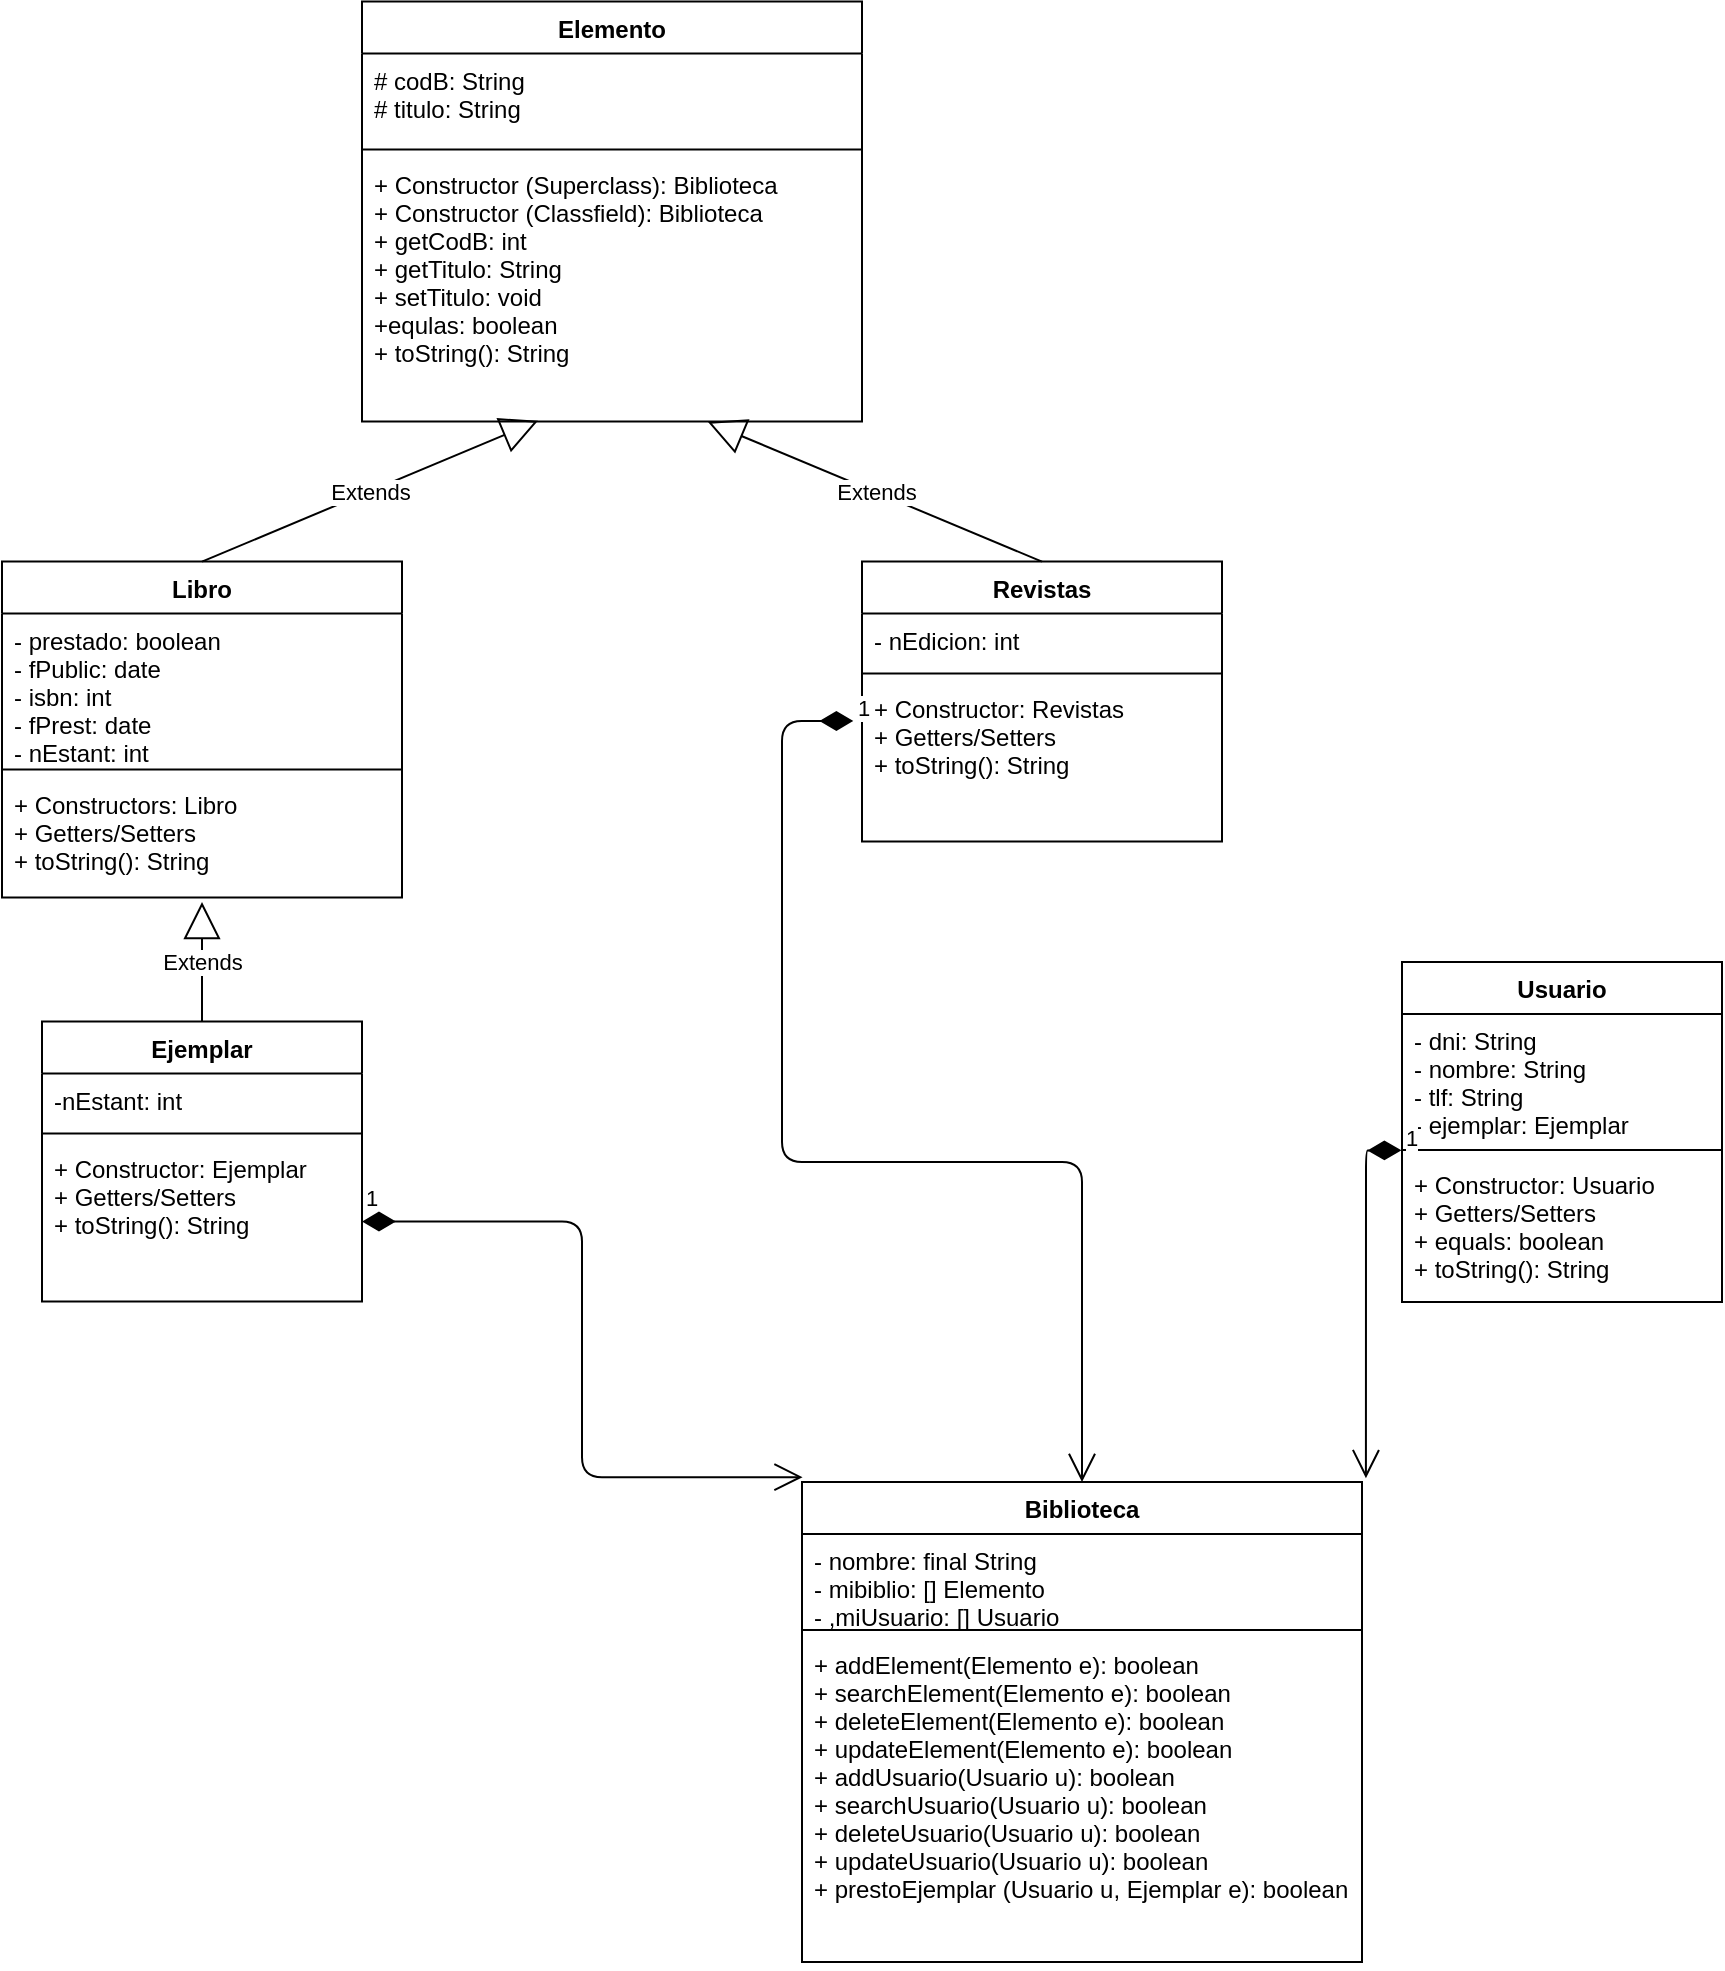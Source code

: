 <mxfile version="12.1.3" type="device" pages="1"><diagram id="5WnOVePmZddIAQsExkWG" name="Page-1"><mxGraphModel dx="-242" dy="331" grid="1" gridSize="10" guides="1" tooltips="1" connect="1" arrows="1" fold="1" page="1" pageScale="1" pageWidth="827" pageHeight="1169" math="0" shadow="0"><root><mxCell id="0"/><mxCell id="1" parent="0"/><mxCell id="8RwlWsYxjmbHAxBsFyPk-1" value="Elemento" style="swimlane;fontStyle=1;align=center;verticalAlign=top;childLayout=stackLayout;horizontal=1;startSize=26;horizontalStack=0;resizeParent=1;resizeParentMax=0;resizeLast=0;collapsible=1;marginBottom=0;" parent="1" vertex="1"><mxGeometry x="1410" y="539.8" width="250" height="210" as="geometry"/></mxCell><mxCell id="8RwlWsYxjmbHAxBsFyPk-2" value="# codB: String&#10;# titulo: String" style="text;strokeColor=none;fillColor=none;align=left;verticalAlign=top;spacingLeft=4;spacingRight=4;overflow=hidden;rotatable=0;points=[[0,0.5],[1,0.5]];portConstraint=eastwest;" parent="8RwlWsYxjmbHAxBsFyPk-1" vertex="1"><mxGeometry y="26" width="250" height="44" as="geometry"/></mxCell><mxCell id="8RwlWsYxjmbHAxBsFyPk-3" value="" style="line;strokeWidth=1;fillColor=none;align=left;verticalAlign=middle;spacingTop=-1;spacingLeft=3;spacingRight=3;rotatable=0;labelPosition=right;points=[];portConstraint=eastwest;" parent="8RwlWsYxjmbHAxBsFyPk-1" vertex="1"><mxGeometry y="70" width="250" height="8" as="geometry"/></mxCell><mxCell id="8RwlWsYxjmbHAxBsFyPk-4" value="+ Constructor (Superclass): Biblioteca&#10;+ Constructor (Classfield): Biblioteca&#10;+ getCodB: int&#10;+ getTitulo: String&#10;+ setTitulo: void&#10;+equlas: boolean&#10;+ toString(): String" style="text;strokeColor=none;fillColor=none;align=left;verticalAlign=top;spacingLeft=4;spacingRight=4;overflow=hidden;rotatable=0;points=[[0,0.5],[1,0.5]];portConstraint=eastwest;" parent="8RwlWsYxjmbHAxBsFyPk-1" vertex="1"><mxGeometry y="78" width="250" height="132" as="geometry"/></mxCell><mxCell id="8RwlWsYxjmbHAxBsFyPk-5" value="Libro" style="swimlane;fontStyle=1;align=center;verticalAlign=top;childLayout=stackLayout;horizontal=1;startSize=26;horizontalStack=0;resizeParent=1;resizeParentMax=0;resizeLast=0;collapsible=1;marginBottom=0;" parent="1" vertex="1"><mxGeometry x="1230" y="819.8" width="200" height="168" as="geometry"/></mxCell><mxCell id="8RwlWsYxjmbHAxBsFyPk-6" value="- prestado: boolean&#10;- fPublic: date&#10;- isbn: int &#10;- fPrest: date&#10;- nEstant: int" style="text;strokeColor=none;fillColor=none;align=left;verticalAlign=top;spacingLeft=4;spacingRight=4;overflow=hidden;rotatable=0;points=[[0,0.5],[1,0.5]];portConstraint=eastwest;" parent="8RwlWsYxjmbHAxBsFyPk-5" vertex="1"><mxGeometry y="26" width="200" height="74" as="geometry"/></mxCell><mxCell id="8RwlWsYxjmbHAxBsFyPk-7" value="" style="line;strokeWidth=1;fillColor=none;align=left;verticalAlign=middle;spacingTop=-1;spacingLeft=3;spacingRight=3;rotatable=0;labelPosition=right;points=[];portConstraint=eastwest;" parent="8RwlWsYxjmbHAxBsFyPk-5" vertex="1"><mxGeometry y="100" width="200" height="8" as="geometry"/></mxCell><mxCell id="8RwlWsYxjmbHAxBsFyPk-8" value="+ Constructors: Libro&#10;+ Getters/Setters&#10;+ toString(): String" style="text;strokeColor=none;fillColor=none;align=left;verticalAlign=top;spacingLeft=4;spacingRight=4;overflow=hidden;rotatable=0;points=[[0,0.5],[1,0.5]];portConstraint=eastwest;" parent="8RwlWsYxjmbHAxBsFyPk-5" vertex="1"><mxGeometry y="108" width="200" height="60" as="geometry"/></mxCell><mxCell id="8RwlWsYxjmbHAxBsFyPk-9" value="Revistas" style="swimlane;fontStyle=1;align=center;verticalAlign=top;childLayout=stackLayout;horizontal=1;startSize=26;horizontalStack=0;resizeParent=1;resizeParentMax=0;resizeLast=0;collapsible=1;marginBottom=0;" parent="1" vertex="1"><mxGeometry x="1660" y="819.8" width="180" height="140" as="geometry"><mxRectangle x="570" y="510" width="80" height="26" as="alternateBounds"/></mxGeometry></mxCell><mxCell id="8RwlWsYxjmbHAxBsFyPk-10" value="- nEdicion: int " style="text;strokeColor=none;fillColor=none;align=left;verticalAlign=top;spacingLeft=4;spacingRight=4;overflow=hidden;rotatable=0;points=[[0,0.5],[1,0.5]];portConstraint=eastwest;" parent="8RwlWsYxjmbHAxBsFyPk-9" vertex="1"><mxGeometry y="26" width="180" height="26" as="geometry"/></mxCell><mxCell id="8RwlWsYxjmbHAxBsFyPk-11" value="" style="line;strokeWidth=1;fillColor=none;align=left;verticalAlign=middle;spacingTop=-1;spacingLeft=3;spacingRight=3;rotatable=0;labelPosition=right;points=[];portConstraint=eastwest;" parent="8RwlWsYxjmbHAxBsFyPk-9" vertex="1"><mxGeometry y="52" width="180" height="8" as="geometry"/></mxCell><mxCell id="8RwlWsYxjmbHAxBsFyPk-12" value="+ Constructor: Revistas&#10;+ Getters/Setters&#10;+ toString(): String" style="text;strokeColor=none;fillColor=none;align=left;verticalAlign=top;spacingLeft=4;spacingRight=4;overflow=hidden;rotatable=0;points=[[0,0.5],[1,0.5]];portConstraint=eastwest;" parent="8RwlWsYxjmbHAxBsFyPk-9" vertex="1"><mxGeometry y="60" width="180" height="80" as="geometry"/></mxCell><mxCell id="lp2Da2cQc6UB5LSMbTly-1" value="Ejemplar" style="swimlane;fontStyle=1;align=center;verticalAlign=top;childLayout=stackLayout;horizontal=1;startSize=26;horizontalStack=0;resizeParent=1;resizeParentMax=0;resizeLast=0;collapsible=1;marginBottom=0;" parent="1" vertex="1"><mxGeometry x="1250" y="1049.8" width="160" height="140" as="geometry"><mxRectangle x="140" y="700" width="80" height="26" as="alternateBounds"/></mxGeometry></mxCell><mxCell id="lp2Da2cQc6UB5LSMbTly-2" value="-nEstant: int" style="text;strokeColor=none;fillColor=none;align=left;verticalAlign=top;spacingLeft=4;spacingRight=4;overflow=hidden;rotatable=0;points=[[0,0.5],[1,0.5]];portConstraint=eastwest;" parent="lp2Da2cQc6UB5LSMbTly-1" vertex="1"><mxGeometry y="26" width="160" height="26" as="geometry"/></mxCell><mxCell id="lp2Da2cQc6UB5LSMbTly-3" value="" style="line;strokeWidth=1;fillColor=none;align=left;verticalAlign=middle;spacingTop=-1;spacingLeft=3;spacingRight=3;rotatable=0;labelPosition=right;points=[];portConstraint=eastwest;" parent="lp2Da2cQc6UB5LSMbTly-1" vertex="1"><mxGeometry y="52" width="160" height="8" as="geometry"/></mxCell><mxCell id="lp2Da2cQc6UB5LSMbTly-4" value="+ Constructor: Ejemplar&#10;+ Getters/Setters&#10;+ toString(): String" style="text;strokeColor=none;fillColor=none;align=left;verticalAlign=top;spacingLeft=4;spacingRight=4;overflow=hidden;rotatable=0;points=[[0,0.5],[1,0.5]];portConstraint=eastwest;" parent="lp2Da2cQc6UB5LSMbTly-1" vertex="1"><mxGeometry y="60" width="160" height="80" as="geometry"/></mxCell><mxCell id="lp2Da2cQc6UB5LSMbTly-10" value="Biblioteca" style="swimlane;fontStyle=1;align=center;verticalAlign=top;childLayout=stackLayout;horizontal=1;startSize=26;horizontalStack=0;resizeParent=1;resizeParentMax=0;resizeLast=0;collapsible=1;marginBottom=0;" parent="1" vertex="1"><mxGeometry x="1630" y="1280" width="280" height="240" as="geometry"/></mxCell><mxCell id="lp2Da2cQc6UB5LSMbTly-11" value="- nombre: final String&#10;- mibiblio: [] Elemento&#10;- ,miUsuario: [] Usuario" style="text;strokeColor=none;fillColor=none;align=left;verticalAlign=top;spacingLeft=4;spacingRight=4;overflow=hidden;rotatable=0;points=[[0,0.5],[1,0.5]];portConstraint=eastwest;" parent="lp2Da2cQc6UB5LSMbTly-10" vertex="1"><mxGeometry y="26" width="280" height="44" as="geometry"/></mxCell><mxCell id="lp2Da2cQc6UB5LSMbTly-12" value="" style="line;strokeWidth=1;fillColor=none;align=left;verticalAlign=middle;spacingTop=-1;spacingLeft=3;spacingRight=3;rotatable=0;labelPosition=right;points=[];portConstraint=eastwest;" parent="lp2Da2cQc6UB5LSMbTly-10" vertex="1"><mxGeometry y="70" width="280" height="8" as="geometry"/></mxCell><mxCell id="lp2Da2cQc6UB5LSMbTly-13" value="+ addElement(Elemento e): boolean&#10;+ searchElement(Elemento e): boolean&#10;+ deleteElement(Elemento e): boolean&#10;+ updateElement(Elemento e): boolean &#10;+ addUsuario(Usuario u): boolean&#10;+ searchUsuario(Usuario u): boolean&#10;+ deleteUsuario(Usuario u): boolean&#10;+ updateUsuario(Usuario u): boolean &#10;+ prestoEjemplar (Usuario u, Ejemplar e): boolean&#10;" style="text;strokeColor=none;fillColor=none;align=left;verticalAlign=top;spacingLeft=4;spacingRight=4;overflow=hidden;rotatable=0;points=[[0,0.5],[1,0.5]];portConstraint=eastwest;" parent="lp2Da2cQc6UB5LSMbTly-10" vertex="1"><mxGeometry y="78" width="280" height="162" as="geometry"/></mxCell><mxCell id="lp2Da2cQc6UB5LSMbTly-14" value="Extends" style="endArrow=block;endSize=16;endFill=0;html=1;entryX=0.352;entryY=0.997;entryDx=0;entryDy=0;entryPerimeter=0;exitX=0.5;exitY=0;exitDx=0;exitDy=0;" parent="1" source="8RwlWsYxjmbHAxBsFyPk-5" target="8RwlWsYxjmbHAxBsFyPk-4" edge="1"><mxGeometry width="160" relative="1" as="geometry"><mxPoint x="1230" y="1210" as="sourcePoint"/><mxPoint x="1390" y="1210" as="targetPoint"/></mxGeometry></mxCell><mxCell id="lp2Da2cQc6UB5LSMbTly-15" value="Extends" style="endArrow=block;endSize=16;endFill=0;html=1;exitX=0.5;exitY=0;exitDx=0;exitDy=0;" parent="1" source="8RwlWsYxjmbHAxBsFyPk-9" edge="1"><mxGeometry width="160" relative="1" as="geometry"><mxPoint x="1210" y="1250" as="sourcePoint"/><mxPoint x="1583" y="750" as="targetPoint"/></mxGeometry></mxCell><mxCell id="lp2Da2cQc6UB5LSMbTly-16" value="Extends" style="endArrow=block;endSize=16;endFill=0;html=1;exitX=0.5;exitY=0;exitDx=0;exitDy=0;" parent="1" source="lp2Da2cQc6UB5LSMbTly-1" edge="1"><mxGeometry width="160" relative="1" as="geometry"><mxPoint x="1230" y="1210" as="sourcePoint"/><mxPoint x="1330" y="990" as="targetPoint"/><Array as="points"/></mxGeometry></mxCell><mxCell id="lp2Da2cQc6UB5LSMbTly-19" value="Usuario" style="swimlane;fontStyle=1;align=center;verticalAlign=top;childLayout=stackLayout;horizontal=1;startSize=26;horizontalStack=0;resizeParent=1;resizeParentMax=0;resizeLast=0;collapsible=1;marginBottom=0;" parent="1" vertex="1"><mxGeometry x="1930" y="1020" width="160" height="170" as="geometry"/></mxCell><mxCell id="lp2Da2cQc6UB5LSMbTly-20" value="- dni: String&#10;- nombre: String&#10;- tlf: String&#10;- ejemplar: Ejemplar" style="text;strokeColor=none;fillColor=none;align=left;verticalAlign=top;spacingLeft=4;spacingRight=4;overflow=hidden;rotatable=0;points=[[0,0.5],[1,0.5]];portConstraint=eastwest;" parent="lp2Da2cQc6UB5LSMbTly-19" vertex="1"><mxGeometry y="26" width="160" height="64" as="geometry"/></mxCell><mxCell id="lp2Da2cQc6UB5LSMbTly-21" value="" style="line;strokeWidth=1;fillColor=none;align=left;verticalAlign=middle;spacingTop=-1;spacingLeft=3;spacingRight=3;rotatable=0;labelPosition=right;points=[];portConstraint=eastwest;" parent="lp2Da2cQc6UB5LSMbTly-19" vertex="1"><mxGeometry y="90" width="160" height="8" as="geometry"/></mxCell><mxCell id="lp2Da2cQc6UB5LSMbTly-22" value="+ Constructor: Usuario&#10;+ Getters/Setters&#10;+ equals: boolean&#10;+ toString(): String" style="text;strokeColor=none;fillColor=none;align=left;verticalAlign=top;spacingLeft=4;spacingRight=4;overflow=hidden;rotatable=0;points=[[0,0.5],[1,0.5]];portConstraint=eastwest;" parent="lp2Da2cQc6UB5LSMbTly-19" vertex="1"><mxGeometry y="98" width="160" height="72" as="geometry"/></mxCell><mxCell id="lp2Da2cQc6UB5LSMbTly-26" value="1" style="endArrow=open;html=1;endSize=12;startArrow=diamondThin;startSize=14;startFill=1;edgeStyle=orthogonalEdgeStyle;align=left;verticalAlign=bottom;exitX=1;exitY=0.5;exitDx=0;exitDy=0;entryX=0.001;entryY=-0.01;entryDx=0;entryDy=0;entryPerimeter=0;" parent="1" source="lp2Da2cQc6UB5LSMbTly-4" target="lp2Da2cQc6UB5LSMbTly-10" edge="1"><mxGeometry x="-1" y="3" relative="1" as="geometry"><mxPoint x="1320" y="1210" as="sourcePoint"/><mxPoint x="1400" y="1540" as="targetPoint"/></mxGeometry></mxCell><mxCell id="lp2Da2cQc6UB5LSMbTly-27" value="1" style="endArrow=open;html=1;endSize=12;startArrow=diamondThin;startSize=14;startFill=1;edgeStyle=orthogonalEdgeStyle;align=left;verticalAlign=bottom;exitX=-0.002;exitY=-0.053;exitDx=0;exitDy=0;exitPerimeter=0;entryX=1.007;entryY=-0.008;entryDx=0;entryDy=0;entryPerimeter=0;" parent="1" source="lp2Da2cQc6UB5LSMbTly-22" target="lp2Da2cQc6UB5LSMbTly-10" edge="1"><mxGeometry x="-1" y="3" relative="1" as="geometry"><mxPoint x="1240" y="1540" as="sourcePoint"/><mxPoint x="1400" y="1540" as="targetPoint"/></mxGeometry></mxCell><mxCell id="lp2Da2cQc6UB5LSMbTly-28" value="1" style="endArrow=open;html=1;endSize=12;startArrow=diamondThin;startSize=14;startFill=1;edgeStyle=orthogonalEdgeStyle;align=left;verticalAlign=bottom;entryX=0.5;entryY=0;entryDx=0;entryDy=0;exitX=-0.024;exitY=0.246;exitDx=0;exitDy=0;exitPerimeter=0;" parent="1" source="8RwlWsYxjmbHAxBsFyPk-12" target="lp2Da2cQc6UB5LSMbTly-10" edge="1"><mxGeometry x="-1" y="3" relative="1" as="geometry"><mxPoint x="1240" y="1540" as="sourcePoint"/><mxPoint x="1400" y="1540" as="targetPoint"/><Array as="points"><mxPoint x="1620" y="900"/><mxPoint x="1620" y="1120"/><mxPoint x="1770" y="1120"/></Array></mxGeometry></mxCell></root></mxGraphModel></diagram></mxfile>